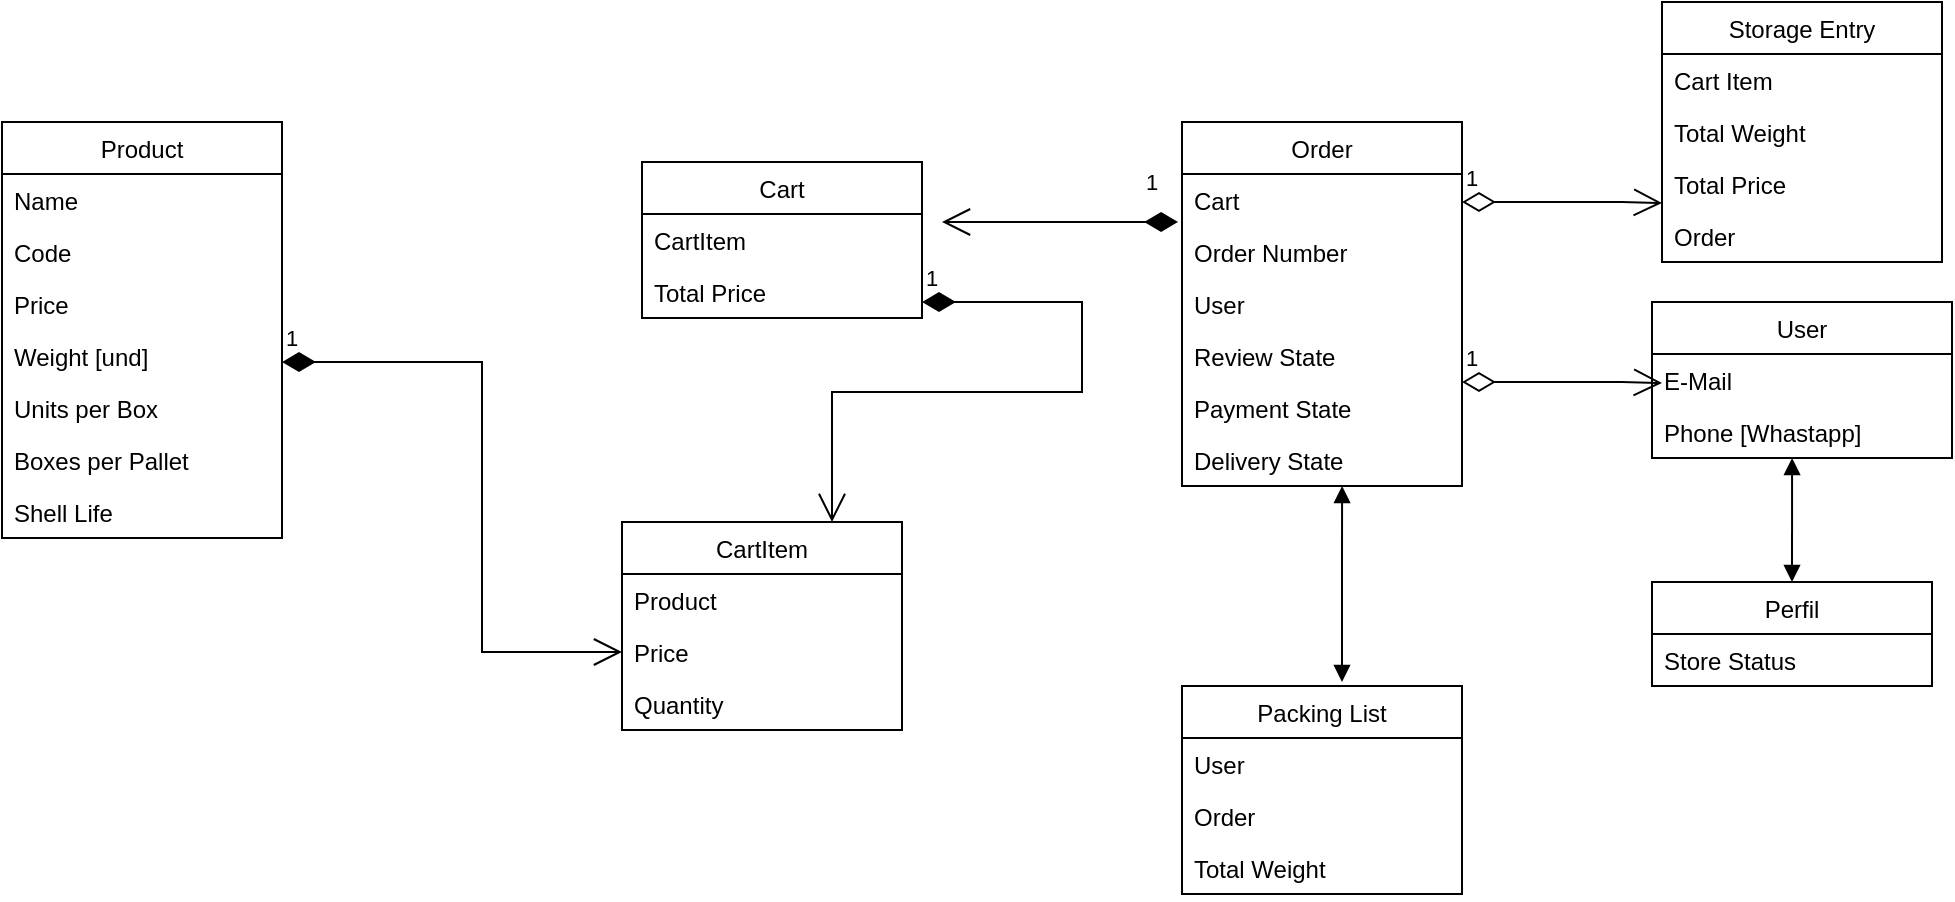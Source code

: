 <mxfile version="15.6.2" type="github">
  <diagram id="cdeWegI2rHCqs-vMcGuI" name="Page-1">
    <mxGraphModel dx="2036" dy="660" grid="1" gridSize="10" guides="1" tooltips="1" connect="1" arrows="1" fold="1" page="1" pageScale="1" pageWidth="850" pageHeight="1100" math="0" shadow="0">
      <root>
        <mxCell id="0" />
        <mxCell id="1" parent="0" />
        <mxCell id="ufk87gchy8EaRJGP1gYz-62" value="Product" style="swimlane;fontStyle=0;childLayout=stackLayout;horizontal=1;startSize=26;fillColor=none;horizontalStack=0;resizeParent=1;resizeParentMax=0;resizeLast=0;collapsible=1;marginBottom=0;" vertex="1" parent="1">
          <mxGeometry x="-110" y="80" width="140" height="208" as="geometry" />
        </mxCell>
        <mxCell id="ufk87gchy8EaRJGP1gYz-67" value="Name" style="text;strokeColor=none;fillColor=none;align=left;verticalAlign=top;spacingLeft=4;spacingRight=4;overflow=hidden;rotatable=0;points=[[0,0.5],[1,0.5]];portConstraint=eastwest;" vertex="1" parent="ufk87gchy8EaRJGP1gYz-62">
          <mxGeometry y="26" width="140" height="26" as="geometry" />
        </mxCell>
        <mxCell id="ufk87gchy8EaRJGP1gYz-63" value="Code" style="text;strokeColor=none;fillColor=none;align=left;verticalAlign=top;spacingLeft=4;spacingRight=4;overflow=hidden;rotatable=0;points=[[0,0.5],[1,0.5]];portConstraint=eastwest;" vertex="1" parent="ufk87gchy8EaRJGP1gYz-62">
          <mxGeometry y="52" width="140" height="26" as="geometry" />
        </mxCell>
        <mxCell id="ufk87gchy8EaRJGP1gYz-68" value="Price" style="text;strokeColor=none;fillColor=none;align=left;verticalAlign=top;spacingLeft=4;spacingRight=4;overflow=hidden;rotatable=0;points=[[0,0.5],[1,0.5]];portConstraint=eastwest;" vertex="1" parent="ufk87gchy8EaRJGP1gYz-62">
          <mxGeometry y="78" width="140" height="26" as="geometry" />
        </mxCell>
        <mxCell id="ufk87gchy8EaRJGP1gYz-64" value="Weight [und]" style="text;strokeColor=none;fillColor=none;align=left;verticalAlign=top;spacingLeft=4;spacingRight=4;overflow=hidden;rotatable=0;points=[[0,0.5],[1,0.5]];portConstraint=eastwest;" vertex="1" parent="ufk87gchy8EaRJGP1gYz-62">
          <mxGeometry y="104" width="140" height="26" as="geometry" />
        </mxCell>
        <object label="Units per Box&#xa;" placeholders="1" adafds="Price&#xa;" id="ufk87gchy8EaRJGP1gYz-65">
          <mxCell style="text;strokeColor=none;fillColor=none;align=left;verticalAlign=top;spacingLeft=4;spacingRight=4;overflow=hidden;rotatable=0;points=[[0,0.5],[1,0.5]];portConstraint=eastwest;" vertex="1" parent="ufk87gchy8EaRJGP1gYz-62">
            <mxGeometry y="130" width="140" height="26" as="geometry" />
          </mxCell>
        </object>
        <mxCell id="ufk87gchy8EaRJGP1gYz-72" value="Boxes per Pallet" style="text;strokeColor=none;fillColor=none;align=left;verticalAlign=top;spacingLeft=4;spacingRight=4;overflow=hidden;rotatable=0;points=[[0,0.5],[1,0.5]];portConstraint=eastwest;" vertex="1" parent="ufk87gchy8EaRJGP1gYz-62">
          <mxGeometry y="156" width="140" height="26" as="geometry" />
        </mxCell>
        <mxCell id="ufk87gchy8EaRJGP1gYz-71" value="Shell Life" style="text;strokeColor=none;fillColor=none;align=left;verticalAlign=top;spacingLeft=4;spacingRight=4;overflow=hidden;rotatable=0;points=[[0,0.5],[1,0.5]];portConstraint=eastwest;" vertex="1" parent="ufk87gchy8EaRJGP1gYz-62">
          <mxGeometry y="182" width="140" height="26" as="geometry" />
        </mxCell>
        <mxCell id="ufk87gchy8EaRJGP1gYz-73" value="Cart" style="swimlane;fontStyle=0;childLayout=stackLayout;horizontal=1;startSize=26;fillColor=none;horizontalStack=0;resizeParent=1;resizeParentMax=0;resizeLast=0;collapsible=1;marginBottom=0;" vertex="1" parent="1">
          <mxGeometry x="210" y="100" width="140" height="78" as="geometry" />
        </mxCell>
        <mxCell id="ufk87gchy8EaRJGP1gYz-74" value="CartItem" style="text;strokeColor=none;fillColor=none;align=left;verticalAlign=top;spacingLeft=4;spacingRight=4;overflow=hidden;rotatable=0;points=[[0,0.5],[1,0.5]];portConstraint=eastwest;" vertex="1" parent="ufk87gchy8EaRJGP1gYz-73">
          <mxGeometry y="26" width="140" height="26" as="geometry" />
        </mxCell>
        <mxCell id="ufk87gchy8EaRJGP1gYz-76" value="Total Price" style="text;strokeColor=none;fillColor=none;align=left;verticalAlign=top;spacingLeft=4;spacingRight=4;overflow=hidden;rotatable=0;points=[[0,0.5],[1,0.5]];portConstraint=eastwest;" vertex="1" parent="ufk87gchy8EaRJGP1gYz-73">
          <mxGeometry y="52" width="140" height="26" as="geometry" />
        </mxCell>
        <mxCell id="ufk87gchy8EaRJGP1gYz-81" value="CartItem" style="swimlane;fontStyle=0;childLayout=stackLayout;horizontal=1;startSize=26;fillColor=none;horizontalStack=0;resizeParent=1;resizeParentMax=0;resizeLast=0;collapsible=1;marginBottom=0;" vertex="1" parent="1">
          <mxGeometry x="200" y="280" width="140" height="104" as="geometry" />
        </mxCell>
        <mxCell id="ufk87gchy8EaRJGP1gYz-82" value="Product" style="text;strokeColor=none;fillColor=none;align=left;verticalAlign=top;spacingLeft=4;spacingRight=4;overflow=hidden;rotatable=0;points=[[0,0.5],[1,0.5]];portConstraint=eastwest;" vertex="1" parent="ufk87gchy8EaRJGP1gYz-81">
          <mxGeometry y="26" width="140" height="26" as="geometry" />
        </mxCell>
        <mxCell id="ufk87gchy8EaRJGP1gYz-83" value="Price" style="text;strokeColor=none;fillColor=none;align=left;verticalAlign=top;spacingLeft=4;spacingRight=4;overflow=hidden;rotatable=0;points=[[0,0.5],[1,0.5]];portConstraint=eastwest;" vertex="1" parent="ufk87gchy8EaRJGP1gYz-81">
          <mxGeometry y="52" width="140" height="26" as="geometry" />
        </mxCell>
        <mxCell id="ufk87gchy8EaRJGP1gYz-84" value="Quantity" style="text;strokeColor=none;fillColor=none;align=left;verticalAlign=top;spacingLeft=4;spacingRight=4;overflow=hidden;rotatable=0;points=[[0,0.5],[1,0.5]];portConstraint=eastwest;" vertex="1" parent="ufk87gchy8EaRJGP1gYz-81">
          <mxGeometry y="78" width="140" height="26" as="geometry" />
        </mxCell>
        <mxCell id="ufk87gchy8EaRJGP1gYz-89" value="User" style="swimlane;fontStyle=0;childLayout=stackLayout;horizontal=1;startSize=26;fillColor=none;horizontalStack=0;resizeParent=1;resizeParentMax=0;resizeLast=0;collapsible=1;marginBottom=0;" vertex="1" parent="1">
          <mxGeometry x="715" y="170" width="150" height="78" as="geometry" />
        </mxCell>
        <mxCell id="ufk87gchy8EaRJGP1gYz-90" value="E-Mail" style="text;strokeColor=none;fillColor=none;align=left;verticalAlign=top;spacingLeft=4;spacingRight=4;overflow=hidden;rotatable=0;points=[[0,0.5],[1,0.5]];portConstraint=eastwest;" vertex="1" parent="ufk87gchy8EaRJGP1gYz-89">
          <mxGeometry y="26" width="150" height="26" as="geometry" />
        </mxCell>
        <mxCell id="ufk87gchy8EaRJGP1gYz-96" value="Phone [Whastapp]" style="text;strokeColor=none;fillColor=none;align=left;verticalAlign=top;spacingLeft=4;spacingRight=4;overflow=hidden;rotatable=0;points=[[0,0.5],[1,0.5]];portConstraint=eastwest;" vertex="1" parent="ufk87gchy8EaRJGP1gYz-89">
          <mxGeometry y="52" width="150" height="26" as="geometry" />
        </mxCell>
        <mxCell id="ufk87gchy8EaRJGP1gYz-97" value="Perfil" style="swimlane;fontStyle=0;childLayout=stackLayout;horizontal=1;startSize=26;fillColor=none;horizontalStack=0;resizeParent=1;resizeParentMax=0;resizeLast=0;collapsible=1;marginBottom=0;" vertex="1" parent="1">
          <mxGeometry x="715" y="310" width="140" height="52" as="geometry" />
        </mxCell>
        <mxCell id="ufk87gchy8EaRJGP1gYz-104" value="Store Status" style="text;strokeColor=none;fillColor=none;align=left;verticalAlign=top;spacingLeft=4;spacingRight=4;overflow=hidden;rotatable=0;points=[[0,0.5],[1,0.5]];portConstraint=eastwest;" vertex="1" parent="ufk87gchy8EaRJGP1gYz-97">
          <mxGeometry y="26" width="140" height="26" as="geometry" />
        </mxCell>
        <mxCell id="ufk87gchy8EaRJGP1gYz-105" value="Order" style="swimlane;fontStyle=0;childLayout=stackLayout;horizontal=1;startSize=26;fillColor=none;horizontalStack=0;resizeParent=1;resizeParentMax=0;resizeLast=0;collapsible=1;marginBottom=0;" vertex="1" parent="1">
          <mxGeometry x="480" y="80" width="140" height="182" as="geometry" />
        </mxCell>
        <mxCell id="ufk87gchy8EaRJGP1gYz-106" value="Cart&#xa;" style="text;strokeColor=none;fillColor=none;align=left;verticalAlign=top;spacingLeft=4;spacingRight=4;overflow=hidden;rotatable=0;points=[[0,0.5],[1,0.5]];portConstraint=eastwest;" vertex="1" parent="ufk87gchy8EaRJGP1gYz-105">
          <mxGeometry y="26" width="140" height="26" as="geometry" />
        </mxCell>
        <mxCell id="ufk87gchy8EaRJGP1gYz-107" value="Order Number" style="text;strokeColor=none;fillColor=none;align=left;verticalAlign=top;spacingLeft=4;spacingRight=4;overflow=hidden;rotatable=0;points=[[0,0.5],[1,0.5]];portConstraint=eastwest;" vertex="1" parent="ufk87gchy8EaRJGP1gYz-105">
          <mxGeometry y="52" width="140" height="26" as="geometry" />
        </mxCell>
        <mxCell id="ufk87gchy8EaRJGP1gYz-108" value="User" style="text;strokeColor=none;fillColor=none;align=left;verticalAlign=top;spacingLeft=4;spacingRight=4;overflow=hidden;rotatable=0;points=[[0,0.5],[1,0.5]];portConstraint=eastwest;" vertex="1" parent="ufk87gchy8EaRJGP1gYz-105">
          <mxGeometry y="78" width="140" height="26" as="geometry" />
        </mxCell>
        <mxCell id="ufk87gchy8EaRJGP1gYz-109" value="Review State" style="text;strokeColor=none;fillColor=none;align=left;verticalAlign=top;spacingLeft=4;spacingRight=4;overflow=hidden;rotatable=0;points=[[0,0.5],[1,0.5]];portConstraint=eastwest;" vertex="1" parent="ufk87gchy8EaRJGP1gYz-105">
          <mxGeometry y="104" width="140" height="26" as="geometry" />
        </mxCell>
        <object label="Payment State" placeholders="1" adafds="Price&#xa;" id="ufk87gchy8EaRJGP1gYz-110">
          <mxCell style="text;strokeColor=none;fillColor=none;align=left;verticalAlign=top;spacingLeft=4;spacingRight=4;overflow=hidden;rotatable=0;points=[[0,0.5],[1,0.5]];portConstraint=eastwest;" vertex="1" parent="ufk87gchy8EaRJGP1gYz-105">
            <mxGeometry y="130" width="140" height="26" as="geometry" />
          </mxCell>
        </object>
        <mxCell id="ufk87gchy8EaRJGP1gYz-111" value="Delivery State" style="text;strokeColor=none;fillColor=none;align=left;verticalAlign=top;spacingLeft=4;spacingRight=4;overflow=hidden;rotatable=0;points=[[0,0.5],[1,0.5]];portConstraint=eastwest;" vertex="1" parent="ufk87gchy8EaRJGP1gYz-105">
          <mxGeometry y="156" width="140" height="26" as="geometry" />
        </mxCell>
        <mxCell id="ufk87gchy8EaRJGP1gYz-114" value="1" style="endArrow=open;html=1;endSize=12;startArrow=diamondThin;startSize=14;startFill=1;edgeStyle=orthogonalEdgeStyle;align=left;verticalAlign=bottom;rounded=0;entryX=0;entryY=0.5;entryDx=0;entryDy=0;" edge="1" parent="1" target="ufk87gchy8EaRJGP1gYz-83">
          <mxGeometry x="-1" y="3" relative="1" as="geometry">
            <mxPoint x="30" y="200" as="sourcePoint" />
            <mxPoint x="260" y="200" as="targetPoint" />
            <Array as="points">
              <mxPoint x="130" y="200" />
              <mxPoint x="130" y="345" />
            </Array>
          </mxGeometry>
        </mxCell>
        <mxCell id="ufk87gchy8EaRJGP1gYz-116" value="1" style="endArrow=open;html=1;endSize=12;startArrow=diamondThin;startSize=14;startFill=1;edgeStyle=orthogonalEdgeStyle;align=left;verticalAlign=bottom;rounded=0;entryX=0.75;entryY=0;entryDx=0;entryDy=0;" edge="1" parent="1" target="ufk87gchy8EaRJGP1gYz-81">
          <mxGeometry x="-1" y="3" relative="1" as="geometry">
            <mxPoint x="350" y="170" as="sourcePoint" />
            <mxPoint x="410" y="250" as="targetPoint" />
            <Array as="points">
              <mxPoint x="430" y="170" />
              <mxPoint x="430" y="215" />
              <mxPoint x="305" y="215" />
            </Array>
          </mxGeometry>
        </mxCell>
        <mxCell id="ufk87gchy8EaRJGP1gYz-117" value="1" style="endArrow=open;html=1;endSize=12;startArrow=diamondThin;startSize=14;startFill=0;edgeStyle=orthogonalEdgeStyle;align=left;verticalAlign=bottom;rounded=0;" edge="1" parent="1">
          <mxGeometry x="-1" y="3" relative="1" as="geometry">
            <mxPoint x="620" y="210" as="sourcePoint" />
            <mxPoint x="720" y="210.5" as="targetPoint" />
            <Array as="points">
              <mxPoint x="700" y="210.5" />
              <mxPoint x="700" y="210.5" />
            </Array>
          </mxGeometry>
        </mxCell>
        <mxCell id="ufk87gchy8EaRJGP1gYz-119" value="" style="endArrow=block;startArrow=block;endFill=1;startFill=1;html=1;rounded=0;exitX=0.5;exitY=0;exitDx=0;exitDy=0;entryX=0.467;entryY=1;entryDx=0;entryDy=0;entryPerimeter=0;" edge="1" parent="1" source="ufk87gchy8EaRJGP1gYz-97" target="ufk87gchy8EaRJGP1gYz-96">
          <mxGeometry width="160" relative="1" as="geometry">
            <mxPoint x="715" y="410" as="sourcePoint" />
            <mxPoint x="790" y="250" as="targetPoint" />
          </mxGeometry>
        </mxCell>
        <mxCell id="ufk87gchy8EaRJGP1gYz-120" value="1" style="endArrow=open;html=1;endSize=12;startArrow=diamondThin;startSize=14;startFill=1;edgeStyle=orthogonalEdgeStyle;align=left;verticalAlign=bottom;rounded=0;exitX=-0.014;exitY=0.923;exitDx=0;exitDy=0;exitPerimeter=0;" edge="1" parent="1" source="ufk87gchy8EaRJGP1gYz-106">
          <mxGeometry x="-0.694" y="-11" relative="1" as="geometry">
            <mxPoint x="460" y="130" as="sourcePoint" />
            <mxPoint x="360" y="130" as="targetPoint" />
            <mxPoint as="offset" />
          </mxGeometry>
        </mxCell>
        <mxCell id="ufk87gchy8EaRJGP1gYz-121" value="Packing List" style="swimlane;fontStyle=0;childLayout=stackLayout;horizontal=1;startSize=26;fillColor=none;horizontalStack=0;resizeParent=1;resizeParentMax=0;resizeLast=0;collapsible=1;marginBottom=0;" vertex="1" parent="1">
          <mxGeometry x="480" y="362" width="140" height="104" as="geometry" />
        </mxCell>
        <mxCell id="ufk87gchy8EaRJGP1gYz-123" value="User" style="text;strokeColor=none;fillColor=none;align=left;verticalAlign=top;spacingLeft=4;spacingRight=4;overflow=hidden;rotatable=0;points=[[0,0.5],[1,0.5]];portConstraint=eastwest;" vertex="1" parent="ufk87gchy8EaRJGP1gYz-121">
          <mxGeometry y="26" width="140" height="26" as="geometry" />
        </mxCell>
        <mxCell id="ufk87gchy8EaRJGP1gYz-128" value="Order" style="text;strokeColor=none;fillColor=none;align=left;verticalAlign=top;spacingLeft=4;spacingRight=4;overflow=hidden;rotatable=0;points=[[0,0.5],[1,0.5]];portConstraint=eastwest;" vertex="1" parent="ufk87gchy8EaRJGP1gYz-121">
          <mxGeometry y="52" width="140" height="26" as="geometry" />
        </mxCell>
        <mxCell id="ufk87gchy8EaRJGP1gYz-125" value="Total Weight" style="text;strokeColor=none;fillColor=none;align=left;verticalAlign=top;spacingLeft=4;spacingRight=4;overflow=hidden;rotatable=0;points=[[0,0.5],[1,0.5]];portConstraint=eastwest;" vertex="1" parent="ufk87gchy8EaRJGP1gYz-121">
          <mxGeometry y="78" width="140" height="26" as="geometry" />
        </mxCell>
        <mxCell id="ufk87gchy8EaRJGP1gYz-129" value="Storage Entry" style="swimlane;fontStyle=0;childLayout=stackLayout;horizontal=1;startSize=26;fillColor=none;horizontalStack=0;resizeParent=1;resizeParentMax=0;resizeLast=0;collapsible=1;marginBottom=0;" vertex="1" parent="1">
          <mxGeometry x="720" y="20" width="140" height="130" as="geometry" />
        </mxCell>
        <mxCell id="ufk87gchy8EaRJGP1gYz-130" value="Cart Item" style="text;strokeColor=none;fillColor=none;align=left;verticalAlign=top;spacingLeft=4;spacingRight=4;overflow=hidden;rotatable=0;points=[[0,0.5],[1,0.5]];portConstraint=eastwest;" vertex="1" parent="ufk87gchy8EaRJGP1gYz-129">
          <mxGeometry y="26" width="140" height="26" as="geometry" />
        </mxCell>
        <mxCell id="ufk87gchy8EaRJGP1gYz-133" value="Total Weight" style="text;strokeColor=none;fillColor=none;align=left;verticalAlign=top;spacingLeft=4;spacingRight=4;overflow=hidden;rotatable=0;points=[[0,0.5],[1,0.5]];portConstraint=eastwest;" vertex="1" parent="ufk87gchy8EaRJGP1gYz-129">
          <mxGeometry y="52" width="140" height="26" as="geometry" />
        </mxCell>
        <mxCell id="ufk87gchy8EaRJGP1gYz-134" value="Total Price" style="text;strokeColor=none;fillColor=none;align=left;verticalAlign=top;spacingLeft=4;spacingRight=4;overflow=hidden;rotatable=0;points=[[0,0.5],[1,0.5]];portConstraint=eastwest;" vertex="1" parent="ufk87gchy8EaRJGP1gYz-129">
          <mxGeometry y="78" width="140" height="26" as="geometry" />
        </mxCell>
        <mxCell id="ufk87gchy8EaRJGP1gYz-131" value="Order" style="text;strokeColor=none;fillColor=none;align=left;verticalAlign=top;spacingLeft=4;spacingRight=4;overflow=hidden;rotatable=0;points=[[0,0.5],[1,0.5]];portConstraint=eastwest;" vertex="1" parent="ufk87gchy8EaRJGP1gYz-129">
          <mxGeometry y="104" width="140" height="26" as="geometry" />
        </mxCell>
        <mxCell id="ufk87gchy8EaRJGP1gYz-137" value="" style="endArrow=block;startArrow=block;endFill=1;startFill=1;html=1;rounded=0;entryX=0.467;entryY=1;entryDx=0;entryDy=0;entryPerimeter=0;" edge="1" parent="1">
          <mxGeometry width="160" relative="1" as="geometry">
            <mxPoint x="560" y="360" as="sourcePoint" />
            <mxPoint x="560.05" y="262" as="targetPoint" />
            <Array as="points">
              <mxPoint x="560" y="304" />
            </Array>
          </mxGeometry>
        </mxCell>
        <mxCell id="ufk87gchy8EaRJGP1gYz-139" value="1" style="endArrow=open;html=1;endSize=12;startArrow=diamondThin;startSize=14;startFill=0;edgeStyle=orthogonalEdgeStyle;align=left;verticalAlign=bottom;rounded=0;" edge="1" parent="1">
          <mxGeometry x="-1" y="3" relative="1" as="geometry">
            <mxPoint x="620" y="120" as="sourcePoint" />
            <mxPoint x="720" y="120.5" as="targetPoint" />
            <Array as="points">
              <mxPoint x="700" y="120.5" />
              <mxPoint x="700" y="120.5" />
            </Array>
          </mxGeometry>
        </mxCell>
      </root>
    </mxGraphModel>
  </diagram>
</mxfile>
